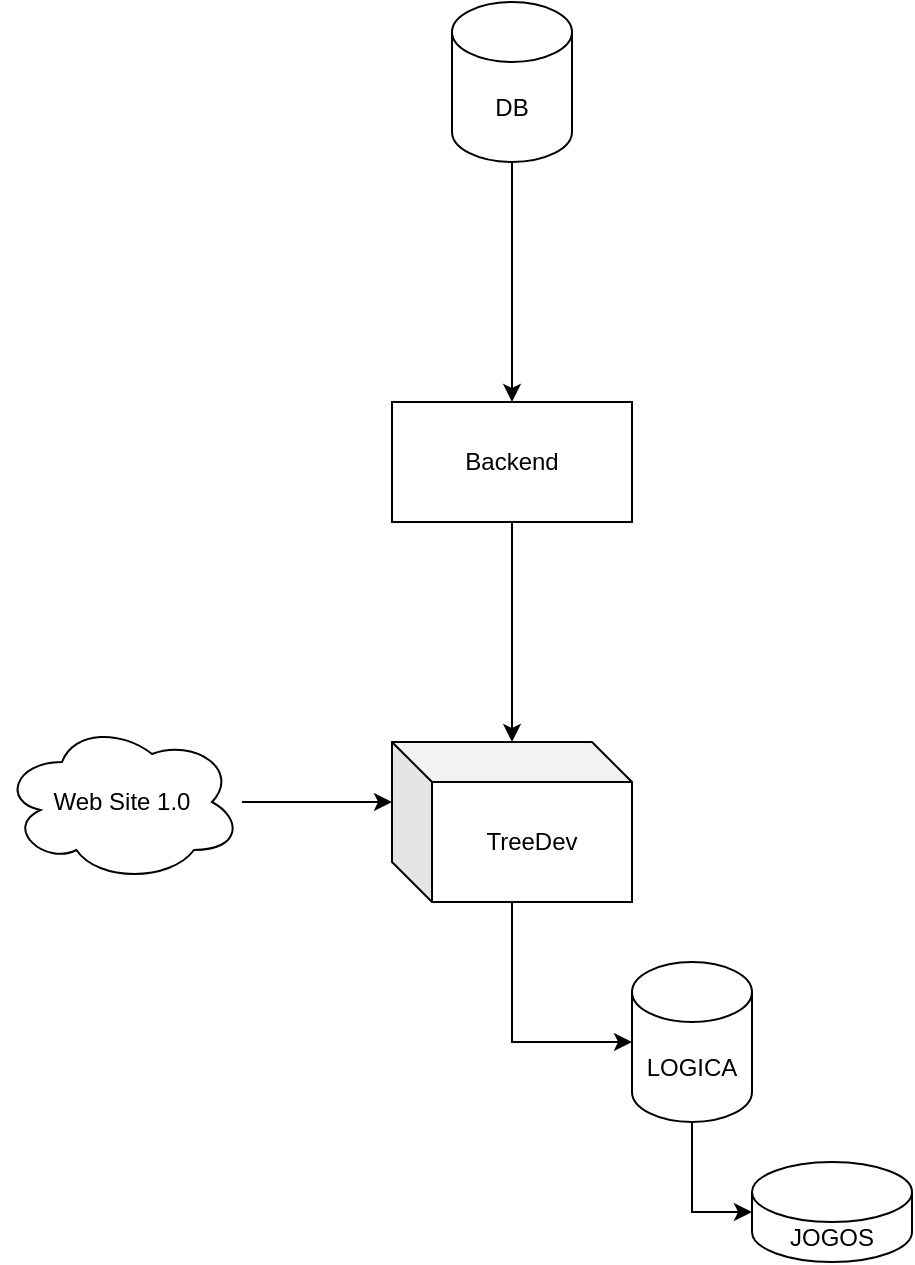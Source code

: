<mxfile version="26.1.1">
  <diagram name="Página-1" id="OKVI52Qlez-yGc6pc8ad">
    <mxGraphModel dx="524" dy="495" grid="1" gridSize="10" guides="1" tooltips="1" connect="1" arrows="1" fold="1" page="1" pageScale="1" pageWidth="850" pageHeight="1100" math="0" shadow="0">
      <root>
        <mxCell id="0" />
        <mxCell id="1" parent="0" />
        <mxCell id="nMu7LTH7eqyM7O5s3VIu-1" value="Web Site 1.0" style="ellipse;shape=cloud;whiteSpace=wrap;html=1;" parent="1" vertex="1">
          <mxGeometry x="305" y="490" width="120" height="80" as="geometry" />
        </mxCell>
        <mxCell id="nMu7LTH7eqyM7O5s3VIu-2" value="TreeDev" style="shape=cube;whiteSpace=wrap;html=1;boundedLbl=1;backgroundOutline=1;darkOpacity=0.05;darkOpacity2=0.1;" parent="1" vertex="1">
          <mxGeometry x="500" y="500" width="120" height="80" as="geometry" />
        </mxCell>
        <mxCell id="nMu7LTH7eqyM7O5s3VIu-4" style="edgeStyle=orthogonalEdgeStyle;rounded=0;orthogonalLoop=1;jettySize=auto;html=1;entryX=0;entryY=0;entryDx=0;entryDy=30;entryPerimeter=0;" parent="1" source="nMu7LTH7eqyM7O5s3VIu-1" target="nMu7LTH7eqyM7O5s3VIu-2" edge="1">
          <mxGeometry relative="1" as="geometry" />
        </mxCell>
        <mxCell id="nMu7LTH7eqyM7O5s3VIu-6" value="LOGICA" style="shape=cylinder3;whiteSpace=wrap;html=1;boundedLbl=1;backgroundOutline=1;size=15;" parent="1" vertex="1">
          <mxGeometry x="620" y="610" width="60" height="80" as="geometry" />
        </mxCell>
        <mxCell id="nMu7LTH7eqyM7O5s3VIu-7" style="edgeStyle=orthogonalEdgeStyle;rounded=0;orthogonalLoop=1;jettySize=auto;html=1;entryX=0;entryY=0.5;entryDx=0;entryDy=0;entryPerimeter=0;" parent="1" source="nMu7LTH7eqyM7O5s3VIu-2" target="nMu7LTH7eqyM7O5s3VIu-6" edge="1">
          <mxGeometry relative="1" as="geometry" />
        </mxCell>
        <mxCell id="nMu7LTH7eqyM7O5s3VIu-10" value="JOGOS" style="shape=cylinder3;whiteSpace=wrap;html=1;boundedLbl=1;backgroundOutline=1;size=15;" parent="1" vertex="1">
          <mxGeometry x="680" y="710" width="80" height="50" as="geometry" />
        </mxCell>
        <mxCell id="nMu7LTH7eqyM7O5s3VIu-12" style="edgeStyle=orthogonalEdgeStyle;rounded=0;orthogonalLoop=1;jettySize=auto;html=1;entryX=0;entryY=0.5;entryDx=0;entryDy=0;entryPerimeter=0;" parent="1" source="nMu7LTH7eqyM7O5s3VIu-6" target="nMu7LTH7eqyM7O5s3VIu-10" edge="1">
          <mxGeometry relative="1" as="geometry" />
        </mxCell>
        <mxCell id="WLvVoNb_c0M55tBIM9gH-17" style="edgeStyle=orthogonalEdgeStyle;rounded=0;orthogonalLoop=1;jettySize=auto;html=1;entryX=0.5;entryY=0;entryDx=0;entryDy=0;" edge="1" parent="1" source="WLvVoNb_c0M55tBIM9gH-13" target="WLvVoNb_c0M55tBIM9gH-16">
          <mxGeometry relative="1" as="geometry" />
        </mxCell>
        <mxCell id="WLvVoNb_c0M55tBIM9gH-13" value="DB" style="shape=cylinder3;whiteSpace=wrap;html=1;boundedLbl=1;backgroundOutline=1;size=15;" vertex="1" parent="1">
          <mxGeometry x="530" y="130" width="60" height="80" as="geometry" />
        </mxCell>
        <mxCell id="WLvVoNb_c0M55tBIM9gH-18" style="edgeStyle=orthogonalEdgeStyle;rounded=0;orthogonalLoop=1;jettySize=auto;html=1;" edge="1" parent="1" source="WLvVoNb_c0M55tBIM9gH-16" target="nMu7LTH7eqyM7O5s3VIu-2">
          <mxGeometry relative="1" as="geometry" />
        </mxCell>
        <mxCell id="WLvVoNb_c0M55tBIM9gH-16" value="Backend" style="rounded=0;whiteSpace=wrap;html=1;" vertex="1" parent="1">
          <mxGeometry x="500" y="330" width="120" height="60" as="geometry" />
        </mxCell>
      </root>
    </mxGraphModel>
  </diagram>
</mxfile>
